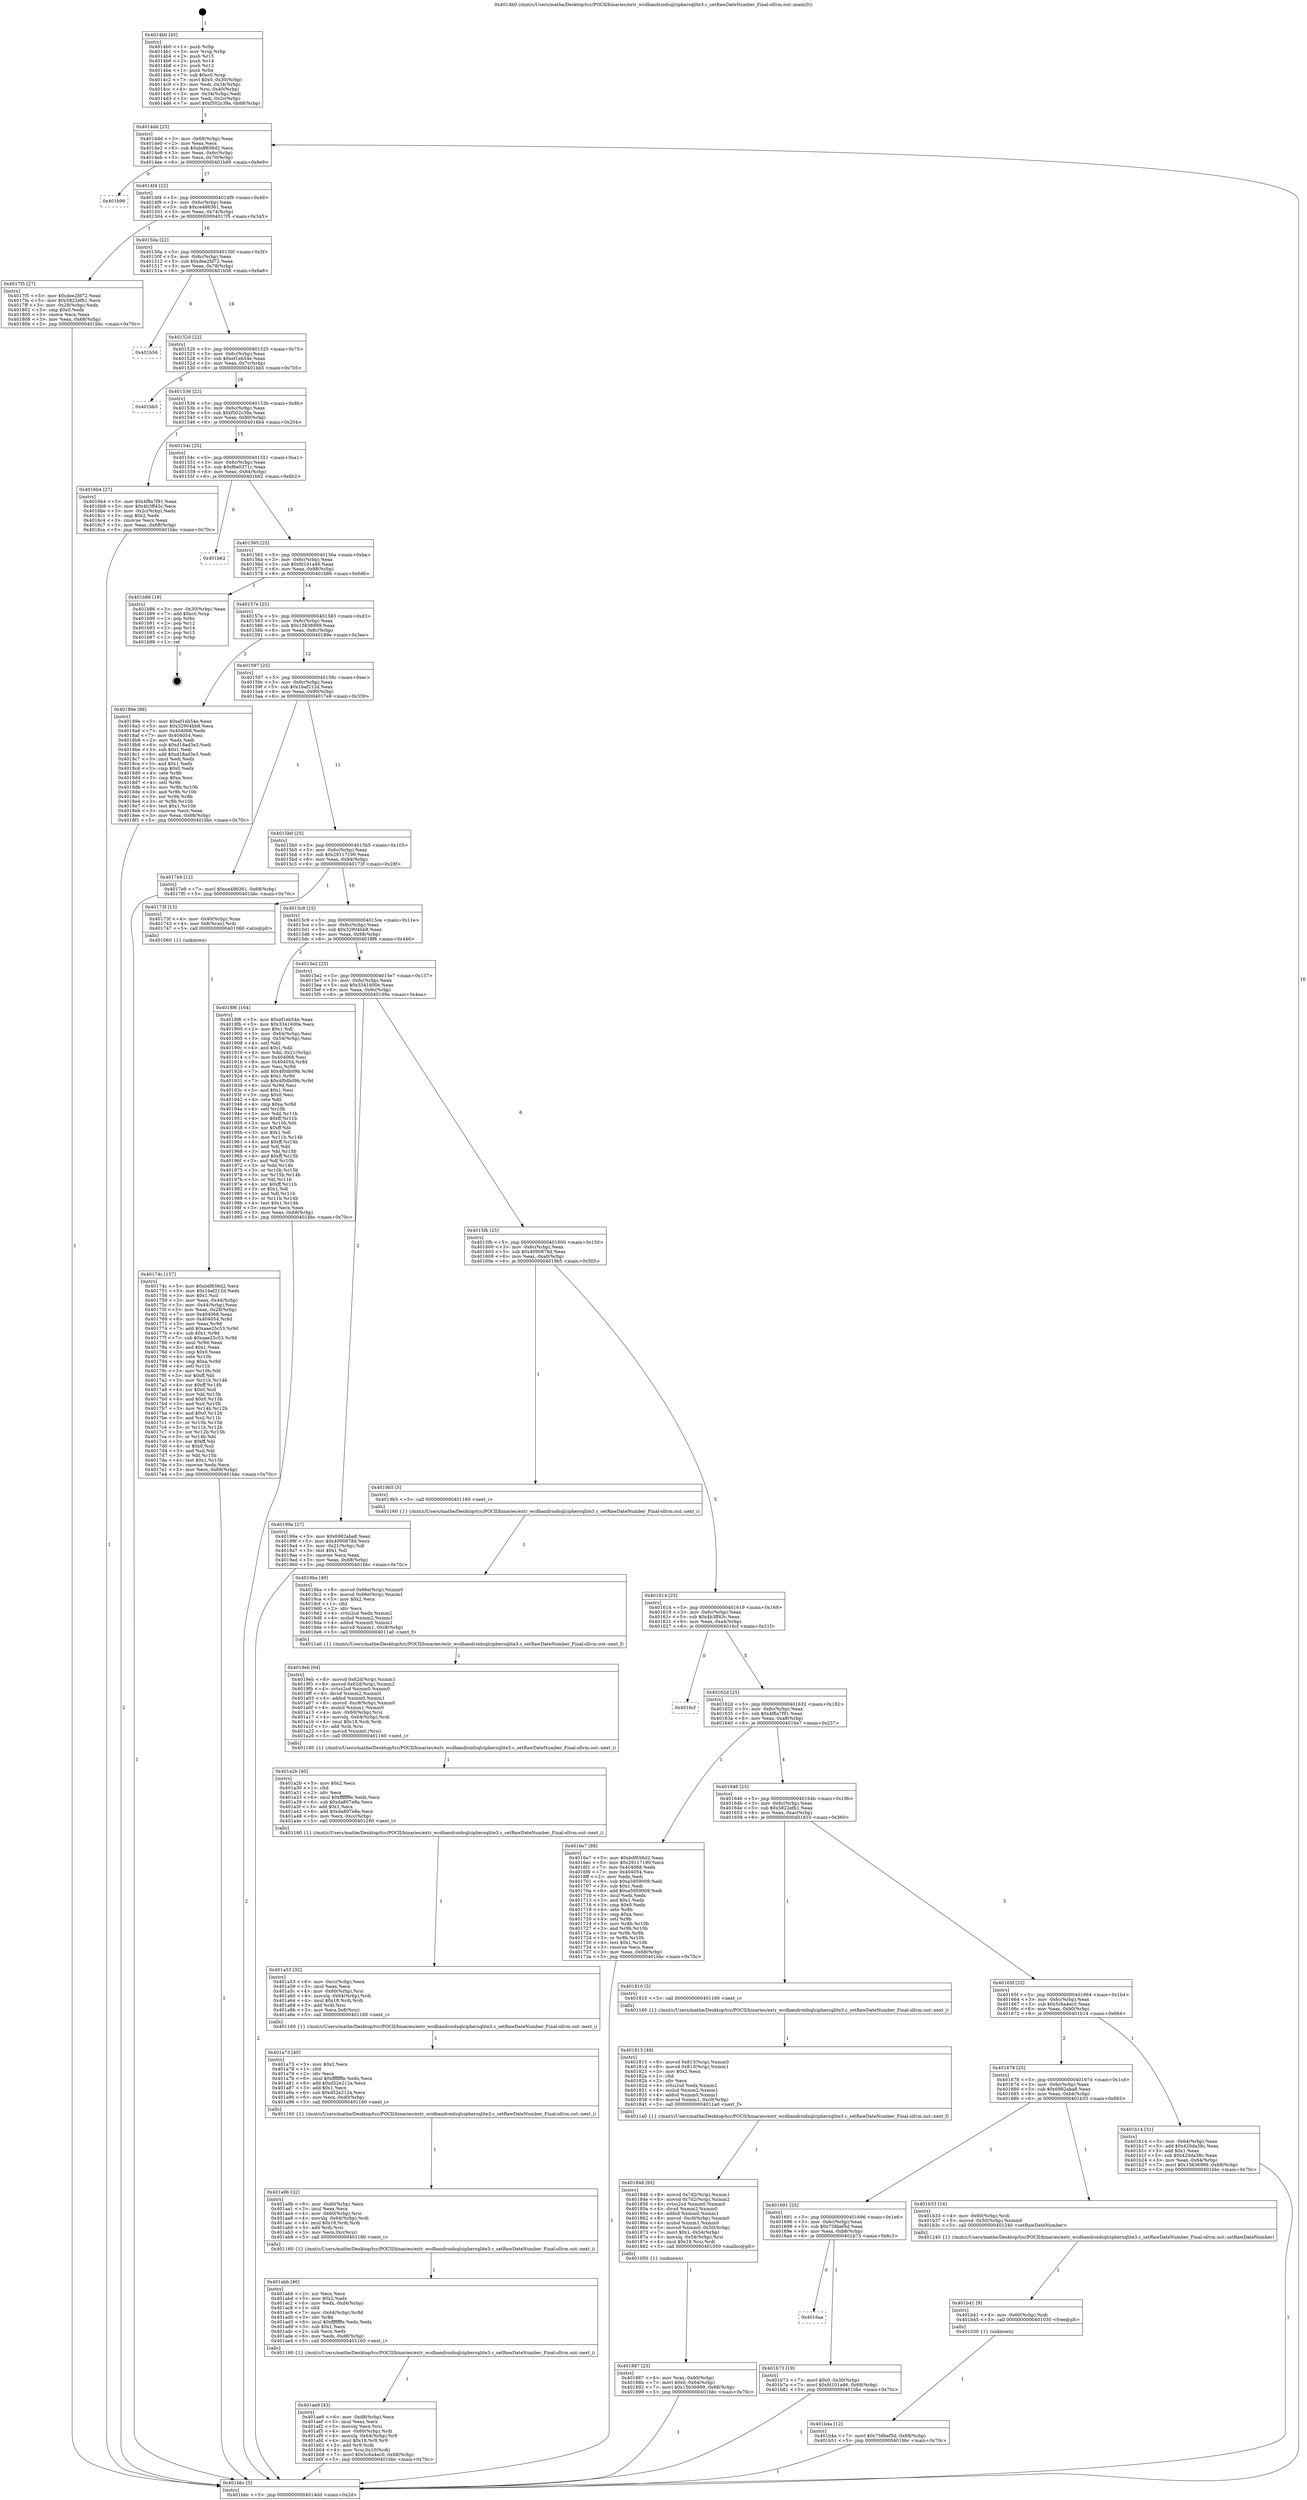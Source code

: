 digraph "0x4014b0" {
  label = "0x4014b0 (/mnt/c/Users/mathe/Desktop/tcc/POCII/binaries/extr_wcdbandroidsqlciphersqlite3.c_setRawDateNumber_Final-ollvm.out::main(0))"
  labelloc = "t"
  node[shape=record]

  Entry [label="",width=0.3,height=0.3,shape=circle,fillcolor=black,style=filled]
  "0x4014dd" [label="{
     0x4014dd [23]\l
     | [instrs]\l
     &nbsp;&nbsp;0x4014dd \<+3\>: mov -0x68(%rbp),%eax\l
     &nbsp;&nbsp;0x4014e0 \<+2\>: mov %eax,%ecx\l
     &nbsp;&nbsp;0x4014e2 \<+6\>: sub $0xbdf656d2,%ecx\l
     &nbsp;&nbsp;0x4014e8 \<+3\>: mov %eax,-0x6c(%rbp)\l
     &nbsp;&nbsp;0x4014eb \<+3\>: mov %ecx,-0x70(%rbp)\l
     &nbsp;&nbsp;0x4014ee \<+6\>: je 0000000000401b99 \<main+0x6e9\>\l
  }"]
  "0x401b99" [label="{
     0x401b99\l
  }", style=dashed]
  "0x4014f4" [label="{
     0x4014f4 [22]\l
     | [instrs]\l
     &nbsp;&nbsp;0x4014f4 \<+5\>: jmp 00000000004014f9 \<main+0x49\>\l
     &nbsp;&nbsp;0x4014f9 \<+3\>: mov -0x6c(%rbp),%eax\l
     &nbsp;&nbsp;0x4014fc \<+5\>: sub $0xce486361,%eax\l
     &nbsp;&nbsp;0x401501 \<+3\>: mov %eax,-0x74(%rbp)\l
     &nbsp;&nbsp;0x401504 \<+6\>: je 00000000004017f5 \<main+0x345\>\l
  }"]
  Exit [label="",width=0.3,height=0.3,shape=circle,fillcolor=black,style=filled,peripheries=2]
  "0x4017f5" [label="{
     0x4017f5 [27]\l
     | [instrs]\l
     &nbsp;&nbsp;0x4017f5 \<+5\>: mov $0xdee2fd72,%eax\l
     &nbsp;&nbsp;0x4017fa \<+5\>: mov $0x5822efb1,%ecx\l
     &nbsp;&nbsp;0x4017ff \<+3\>: mov -0x28(%rbp),%edx\l
     &nbsp;&nbsp;0x401802 \<+3\>: cmp $0x0,%edx\l
     &nbsp;&nbsp;0x401805 \<+3\>: cmove %ecx,%eax\l
     &nbsp;&nbsp;0x401808 \<+3\>: mov %eax,-0x68(%rbp)\l
     &nbsp;&nbsp;0x40180b \<+5\>: jmp 0000000000401bbc \<main+0x70c\>\l
  }"]
  "0x40150a" [label="{
     0x40150a [22]\l
     | [instrs]\l
     &nbsp;&nbsp;0x40150a \<+5\>: jmp 000000000040150f \<main+0x5f\>\l
     &nbsp;&nbsp;0x40150f \<+3\>: mov -0x6c(%rbp),%eax\l
     &nbsp;&nbsp;0x401512 \<+5\>: sub $0xdee2fd72,%eax\l
     &nbsp;&nbsp;0x401517 \<+3\>: mov %eax,-0x78(%rbp)\l
     &nbsp;&nbsp;0x40151a \<+6\>: je 0000000000401b56 \<main+0x6a6\>\l
  }"]
  "0x4016aa" [label="{
     0x4016aa\l
  }", style=dashed]
  "0x401b56" [label="{
     0x401b56\l
  }", style=dashed]
  "0x401520" [label="{
     0x401520 [22]\l
     | [instrs]\l
     &nbsp;&nbsp;0x401520 \<+5\>: jmp 0000000000401525 \<main+0x75\>\l
     &nbsp;&nbsp;0x401525 \<+3\>: mov -0x6c(%rbp),%eax\l
     &nbsp;&nbsp;0x401528 \<+5\>: sub $0xef1eb54e,%eax\l
     &nbsp;&nbsp;0x40152d \<+3\>: mov %eax,-0x7c(%rbp)\l
     &nbsp;&nbsp;0x401530 \<+6\>: je 0000000000401bb5 \<main+0x705\>\l
  }"]
  "0x401b73" [label="{
     0x401b73 [19]\l
     | [instrs]\l
     &nbsp;&nbsp;0x401b73 \<+7\>: movl $0x0,-0x30(%rbp)\l
     &nbsp;&nbsp;0x401b7a \<+7\>: movl $0xfd101a46,-0x68(%rbp)\l
     &nbsp;&nbsp;0x401b81 \<+5\>: jmp 0000000000401bbc \<main+0x70c\>\l
  }"]
  "0x401bb5" [label="{
     0x401bb5\l
  }", style=dashed]
  "0x401536" [label="{
     0x401536 [22]\l
     | [instrs]\l
     &nbsp;&nbsp;0x401536 \<+5\>: jmp 000000000040153b \<main+0x8b\>\l
     &nbsp;&nbsp;0x40153b \<+3\>: mov -0x6c(%rbp),%eax\l
     &nbsp;&nbsp;0x40153e \<+5\>: sub $0xf502c39a,%eax\l
     &nbsp;&nbsp;0x401543 \<+3\>: mov %eax,-0x80(%rbp)\l
     &nbsp;&nbsp;0x401546 \<+6\>: je 00000000004016b4 \<main+0x204\>\l
  }"]
  "0x401b4a" [label="{
     0x401b4a [12]\l
     | [instrs]\l
     &nbsp;&nbsp;0x401b4a \<+7\>: movl $0x758bef5d,-0x68(%rbp)\l
     &nbsp;&nbsp;0x401b51 \<+5\>: jmp 0000000000401bbc \<main+0x70c\>\l
  }"]
  "0x4016b4" [label="{
     0x4016b4 [27]\l
     | [instrs]\l
     &nbsp;&nbsp;0x4016b4 \<+5\>: mov $0x4f8a7f91,%eax\l
     &nbsp;&nbsp;0x4016b9 \<+5\>: mov $0x4b3ff43c,%ecx\l
     &nbsp;&nbsp;0x4016be \<+3\>: mov -0x2c(%rbp),%edx\l
     &nbsp;&nbsp;0x4016c1 \<+3\>: cmp $0x2,%edx\l
     &nbsp;&nbsp;0x4016c4 \<+3\>: cmovne %ecx,%eax\l
     &nbsp;&nbsp;0x4016c7 \<+3\>: mov %eax,-0x68(%rbp)\l
     &nbsp;&nbsp;0x4016ca \<+5\>: jmp 0000000000401bbc \<main+0x70c\>\l
  }"]
  "0x40154c" [label="{
     0x40154c [25]\l
     | [instrs]\l
     &nbsp;&nbsp;0x40154c \<+5\>: jmp 0000000000401551 \<main+0xa1\>\l
     &nbsp;&nbsp;0x401551 \<+3\>: mov -0x6c(%rbp),%eax\l
     &nbsp;&nbsp;0x401554 \<+5\>: sub $0xf6e0371c,%eax\l
     &nbsp;&nbsp;0x401559 \<+6\>: mov %eax,-0x84(%rbp)\l
     &nbsp;&nbsp;0x40155f \<+6\>: je 0000000000401b62 \<main+0x6b2\>\l
  }"]
  "0x401bbc" [label="{
     0x401bbc [5]\l
     | [instrs]\l
     &nbsp;&nbsp;0x401bbc \<+5\>: jmp 00000000004014dd \<main+0x2d\>\l
  }"]
  "0x4014b0" [label="{
     0x4014b0 [45]\l
     | [instrs]\l
     &nbsp;&nbsp;0x4014b0 \<+1\>: push %rbp\l
     &nbsp;&nbsp;0x4014b1 \<+3\>: mov %rsp,%rbp\l
     &nbsp;&nbsp;0x4014b4 \<+2\>: push %r15\l
     &nbsp;&nbsp;0x4014b6 \<+2\>: push %r14\l
     &nbsp;&nbsp;0x4014b8 \<+2\>: push %r12\l
     &nbsp;&nbsp;0x4014ba \<+1\>: push %rbx\l
     &nbsp;&nbsp;0x4014bb \<+7\>: sub $0xc0,%rsp\l
     &nbsp;&nbsp;0x4014c2 \<+7\>: movl $0x0,-0x30(%rbp)\l
     &nbsp;&nbsp;0x4014c9 \<+3\>: mov %edi,-0x34(%rbp)\l
     &nbsp;&nbsp;0x4014cc \<+4\>: mov %rsi,-0x40(%rbp)\l
     &nbsp;&nbsp;0x4014d0 \<+3\>: mov -0x34(%rbp),%edi\l
     &nbsp;&nbsp;0x4014d3 \<+3\>: mov %edi,-0x2c(%rbp)\l
     &nbsp;&nbsp;0x4014d6 \<+7\>: movl $0xf502c39a,-0x68(%rbp)\l
  }"]
  "0x401b41" [label="{
     0x401b41 [9]\l
     | [instrs]\l
     &nbsp;&nbsp;0x401b41 \<+4\>: mov -0x60(%rbp),%rdi\l
     &nbsp;&nbsp;0x401b45 \<+5\>: call 0000000000401030 \<free@plt\>\l
     | [calls]\l
     &nbsp;&nbsp;0x401030 \{1\} (unknown)\l
  }"]
  "0x401b62" [label="{
     0x401b62\l
  }", style=dashed]
  "0x401565" [label="{
     0x401565 [25]\l
     | [instrs]\l
     &nbsp;&nbsp;0x401565 \<+5\>: jmp 000000000040156a \<main+0xba\>\l
     &nbsp;&nbsp;0x40156a \<+3\>: mov -0x6c(%rbp),%eax\l
     &nbsp;&nbsp;0x40156d \<+5\>: sub $0xfd101a46,%eax\l
     &nbsp;&nbsp;0x401572 \<+6\>: mov %eax,-0x88(%rbp)\l
     &nbsp;&nbsp;0x401578 \<+6\>: je 0000000000401b86 \<main+0x6d6\>\l
  }"]
  "0x401691" [label="{
     0x401691 [25]\l
     | [instrs]\l
     &nbsp;&nbsp;0x401691 \<+5\>: jmp 0000000000401696 \<main+0x1e6\>\l
     &nbsp;&nbsp;0x401696 \<+3\>: mov -0x6c(%rbp),%eax\l
     &nbsp;&nbsp;0x401699 \<+5\>: sub $0x758bef5d,%eax\l
     &nbsp;&nbsp;0x40169e \<+6\>: mov %eax,-0xb8(%rbp)\l
     &nbsp;&nbsp;0x4016a4 \<+6\>: je 0000000000401b73 \<main+0x6c3\>\l
  }"]
  "0x401b86" [label="{
     0x401b86 [19]\l
     | [instrs]\l
     &nbsp;&nbsp;0x401b86 \<+3\>: mov -0x30(%rbp),%eax\l
     &nbsp;&nbsp;0x401b89 \<+7\>: add $0xc0,%rsp\l
     &nbsp;&nbsp;0x401b90 \<+1\>: pop %rbx\l
     &nbsp;&nbsp;0x401b91 \<+2\>: pop %r12\l
     &nbsp;&nbsp;0x401b93 \<+2\>: pop %r14\l
     &nbsp;&nbsp;0x401b95 \<+2\>: pop %r15\l
     &nbsp;&nbsp;0x401b97 \<+1\>: pop %rbp\l
     &nbsp;&nbsp;0x401b98 \<+1\>: ret\l
  }"]
  "0x40157e" [label="{
     0x40157e [25]\l
     | [instrs]\l
     &nbsp;&nbsp;0x40157e \<+5\>: jmp 0000000000401583 \<main+0xd3\>\l
     &nbsp;&nbsp;0x401583 \<+3\>: mov -0x6c(%rbp),%eax\l
     &nbsp;&nbsp;0x401586 \<+5\>: sub $0x15636999,%eax\l
     &nbsp;&nbsp;0x40158b \<+6\>: mov %eax,-0x8c(%rbp)\l
     &nbsp;&nbsp;0x401591 \<+6\>: je 000000000040189e \<main+0x3ee\>\l
  }"]
  "0x401b33" [label="{
     0x401b33 [14]\l
     | [instrs]\l
     &nbsp;&nbsp;0x401b33 \<+4\>: mov -0x60(%rbp),%rdi\l
     &nbsp;&nbsp;0x401b37 \<+5\>: movsd -0x50(%rbp),%xmm0\l
     &nbsp;&nbsp;0x401b3c \<+5\>: call 0000000000401240 \<setRawDateNumber\>\l
     | [calls]\l
     &nbsp;&nbsp;0x401240 \{1\} (/mnt/c/Users/mathe/Desktop/tcc/POCII/binaries/extr_wcdbandroidsqlciphersqlite3.c_setRawDateNumber_Final-ollvm.out::setRawDateNumber)\l
  }"]
  "0x40189e" [label="{
     0x40189e [88]\l
     | [instrs]\l
     &nbsp;&nbsp;0x40189e \<+5\>: mov $0xef1eb54e,%eax\l
     &nbsp;&nbsp;0x4018a3 \<+5\>: mov $0x32904bb8,%ecx\l
     &nbsp;&nbsp;0x4018a8 \<+7\>: mov 0x404068,%edx\l
     &nbsp;&nbsp;0x4018af \<+7\>: mov 0x404054,%esi\l
     &nbsp;&nbsp;0x4018b6 \<+2\>: mov %edx,%edi\l
     &nbsp;&nbsp;0x4018b8 \<+6\>: sub $0xd18ad3e3,%edi\l
     &nbsp;&nbsp;0x4018be \<+3\>: sub $0x1,%edi\l
     &nbsp;&nbsp;0x4018c1 \<+6\>: add $0xd18ad3e3,%edi\l
     &nbsp;&nbsp;0x4018c7 \<+3\>: imul %edi,%edx\l
     &nbsp;&nbsp;0x4018ca \<+3\>: and $0x1,%edx\l
     &nbsp;&nbsp;0x4018cd \<+3\>: cmp $0x0,%edx\l
     &nbsp;&nbsp;0x4018d0 \<+4\>: sete %r8b\l
     &nbsp;&nbsp;0x4018d4 \<+3\>: cmp $0xa,%esi\l
     &nbsp;&nbsp;0x4018d7 \<+4\>: setl %r9b\l
     &nbsp;&nbsp;0x4018db \<+3\>: mov %r8b,%r10b\l
     &nbsp;&nbsp;0x4018de \<+3\>: and %r9b,%r10b\l
     &nbsp;&nbsp;0x4018e1 \<+3\>: xor %r9b,%r8b\l
     &nbsp;&nbsp;0x4018e4 \<+3\>: or %r8b,%r10b\l
     &nbsp;&nbsp;0x4018e7 \<+4\>: test $0x1,%r10b\l
     &nbsp;&nbsp;0x4018eb \<+3\>: cmovne %ecx,%eax\l
     &nbsp;&nbsp;0x4018ee \<+3\>: mov %eax,-0x68(%rbp)\l
     &nbsp;&nbsp;0x4018f1 \<+5\>: jmp 0000000000401bbc \<main+0x70c\>\l
  }"]
  "0x401597" [label="{
     0x401597 [25]\l
     | [instrs]\l
     &nbsp;&nbsp;0x401597 \<+5\>: jmp 000000000040159c \<main+0xec\>\l
     &nbsp;&nbsp;0x40159c \<+3\>: mov -0x6c(%rbp),%eax\l
     &nbsp;&nbsp;0x40159f \<+5\>: sub $0x1baf212d,%eax\l
     &nbsp;&nbsp;0x4015a4 \<+6\>: mov %eax,-0x90(%rbp)\l
     &nbsp;&nbsp;0x4015aa \<+6\>: je 00000000004017e9 \<main+0x339\>\l
  }"]
  "0x401678" [label="{
     0x401678 [25]\l
     | [instrs]\l
     &nbsp;&nbsp;0x401678 \<+5\>: jmp 000000000040167d \<main+0x1cd\>\l
     &nbsp;&nbsp;0x40167d \<+3\>: mov -0x6c(%rbp),%eax\l
     &nbsp;&nbsp;0x401680 \<+5\>: sub $0x6982aba8,%eax\l
     &nbsp;&nbsp;0x401685 \<+6\>: mov %eax,-0xb4(%rbp)\l
     &nbsp;&nbsp;0x40168b \<+6\>: je 0000000000401b33 \<main+0x683\>\l
  }"]
  "0x4017e9" [label="{
     0x4017e9 [12]\l
     | [instrs]\l
     &nbsp;&nbsp;0x4017e9 \<+7\>: movl $0xce486361,-0x68(%rbp)\l
     &nbsp;&nbsp;0x4017f0 \<+5\>: jmp 0000000000401bbc \<main+0x70c\>\l
  }"]
  "0x4015b0" [label="{
     0x4015b0 [25]\l
     | [instrs]\l
     &nbsp;&nbsp;0x4015b0 \<+5\>: jmp 00000000004015b5 \<main+0x105\>\l
     &nbsp;&nbsp;0x4015b5 \<+3\>: mov -0x6c(%rbp),%eax\l
     &nbsp;&nbsp;0x4015b8 \<+5\>: sub $0x29117190,%eax\l
     &nbsp;&nbsp;0x4015bd \<+6\>: mov %eax,-0x94(%rbp)\l
     &nbsp;&nbsp;0x4015c3 \<+6\>: je 000000000040173f \<main+0x28f\>\l
  }"]
  "0x401b14" [label="{
     0x401b14 [31]\l
     | [instrs]\l
     &nbsp;&nbsp;0x401b14 \<+3\>: mov -0x64(%rbp),%eax\l
     &nbsp;&nbsp;0x401b17 \<+5\>: add $0x420da38c,%eax\l
     &nbsp;&nbsp;0x401b1c \<+3\>: add $0x1,%eax\l
     &nbsp;&nbsp;0x401b1f \<+5\>: sub $0x420da38c,%eax\l
     &nbsp;&nbsp;0x401b24 \<+3\>: mov %eax,-0x64(%rbp)\l
     &nbsp;&nbsp;0x401b27 \<+7\>: movl $0x15636999,-0x68(%rbp)\l
     &nbsp;&nbsp;0x401b2e \<+5\>: jmp 0000000000401bbc \<main+0x70c\>\l
  }"]
  "0x40173f" [label="{
     0x40173f [13]\l
     | [instrs]\l
     &nbsp;&nbsp;0x40173f \<+4\>: mov -0x40(%rbp),%rax\l
     &nbsp;&nbsp;0x401743 \<+4\>: mov 0x8(%rax),%rdi\l
     &nbsp;&nbsp;0x401747 \<+5\>: call 0000000000401060 \<atoi@plt\>\l
     | [calls]\l
     &nbsp;&nbsp;0x401060 \{1\} (unknown)\l
  }"]
  "0x4015c9" [label="{
     0x4015c9 [25]\l
     | [instrs]\l
     &nbsp;&nbsp;0x4015c9 \<+5\>: jmp 00000000004015ce \<main+0x11e\>\l
     &nbsp;&nbsp;0x4015ce \<+3\>: mov -0x6c(%rbp),%eax\l
     &nbsp;&nbsp;0x4015d1 \<+5\>: sub $0x32904bb8,%eax\l
     &nbsp;&nbsp;0x4015d6 \<+6\>: mov %eax,-0x98(%rbp)\l
     &nbsp;&nbsp;0x4015dc \<+6\>: je 00000000004018f6 \<main+0x446\>\l
  }"]
  "0x401ae9" [label="{
     0x401ae9 [43]\l
     | [instrs]\l
     &nbsp;&nbsp;0x401ae9 \<+6\>: mov -0xd8(%rbp),%ecx\l
     &nbsp;&nbsp;0x401aef \<+3\>: imul %eax,%ecx\l
     &nbsp;&nbsp;0x401af2 \<+3\>: movslq %ecx,%rsi\l
     &nbsp;&nbsp;0x401af5 \<+4\>: mov -0x60(%rbp),%rdi\l
     &nbsp;&nbsp;0x401af9 \<+4\>: movslq -0x64(%rbp),%r9\l
     &nbsp;&nbsp;0x401afd \<+4\>: imul $0x18,%r9,%r9\l
     &nbsp;&nbsp;0x401b01 \<+3\>: add %r9,%rdi\l
     &nbsp;&nbsp;0x401b04 \<+4\>: mov %rsi,0x10(%rdi)\l
     &nbsp;&nbsp;0x401b08 \<+7\>: movl $0x5c6a4ec0,-0x68(%rbp)\l
     &nbsp;&nbsp;0x401b0f \<+5\>: jmp 0000000000401bbc \<main+0x70c\>\l
  }"]
  "0x4018f6" [label="{
     0x4018f6 [164]\l
     | [instrs]\l
     &nbsp;&nbsp;0x4018f6 \<+5\>: mov $0xef1eb54e,%eax\l
     &nbsp;&nbsp;0x4018fb \<+5\>: mov $0x3341600e,%ecx\l
     &nbsp;&nbsp;0x401900 \<+2\>: mov $0x1,%dl\l
     &nbsp;&nbsp;0x401902 \<+3\>: mov -0x64(%rbp),%esi\l
     &nbsp;&nbsp;0x401905 \<+3\>: cmp -0x54(%rbp),%esi\l
     &nbsp;&nbsp;0x401908 \<+4\>: setl %dil\l
     &nbsp;&nbsp;0x40190c \<+4\>: and $0x1,%dil\l
     &nbsp;&nbsp;0x401910 \<+4\>: mov %dil,-0x21(%rbp)\l
     &nbsp;&nbsp;0x401914 \<+7\>: mov 0x404068,%esi\l
     &nbsp;&nbsp;0x40191b \<+8\>: mov 0x404054,%r8d\l
     &nbsp;&nbsp;0x401923 \<+3\>: mov %esi,%r9d\l
     &nbsp;&nbsp;0x401926 \<+7\>: add $0x4f0db09b,%r9d\l
     &nbsp;&nbsp;0x40192d \<+4\>: sub $0x1,%r9d\l
     &nbsp;&nbsp;0x401931 \<+7\>: sub $0x4f0db09b,%r9d\l
     &nbsp;&nbsp;0x401938 \<+4\>: imul %r9d,%esi\l
     &nbsp;&nbsp;0x40193c \<+3\>: and $0x1,%esi\l
     &nbsp;&nbsp;0x40193f \<+3\>: cmp $0x0,%esi\l
     &nbsp;&nbsp;0x401942 \<+4\>: sete %dil\l
     &nbsp;&nbsp;0x401946 \<+4\>: cmp $0xa,%r8d\l
     &nbsp;&nbsp;0x40194a \<+4\>: setl %r10b\l
     &nbsp;&nbsp;0x40194e \<+3\>: mov %dil,%r11b\l
     &nbsp;&nbsp;0x401951 \<+4\>: xor $0xff,%r11b\l
     &nbsp;&nbsp;0x401955 \<+3\>: mov %r10b,%bl\l
     &nbsp;&nbsp;0x401958 \<+3\>: xor $0xff,%bl\l
     &nbsp;&nbsp;0x40195b \<+3\>: xor $0x1,%dl\l
     &nbsp;&nbsp;0x40195e \<+3\>: mov %r11b,%r14b\l
     &nbsp;&nbsp;0x401961 \<+4\>: and $0xff,%r14b\l
     &nbsp;&nbsp;0x401965 \<+3\>: and %dl,%dil\l
     &nbsp;&nbsp;0x401968 \<+3\>: mov %bl,%r15b\l
     &nbsp;&nbsp;0x40196b \<+4\>: and $0xff,%r15b\l
     &nbsp;&nbsp;0x40196f \<+3\>: and %dl,%r10b\l
     &nbsp;&nbsp;0x401972 \<+3\>: or %dil,%r14b\l
     &nbsp;&nbsp;0x401975 \<+3\>: or %r10b,%r15b\l
     &nbsp;&nbsp;0x401978 \<+3\>: xor %r15b,%r14b\l
     &nbsp;&nbsp;0x40197b \<+3\>: or %bl,%r11b\l
     &nbsp;&nbsp;0x40197e \<+4\>: xor $0xff,%r11b\l
     &nbsp;&nbsp;0x401982 \<+3\>: or $0x1,%dl\l
     &nbsp;&nbsp;0x401985 \<+3\>: and %dl,%r11b\l
     &nbsp;&nbsp;0x401988 \<+3\>: or %r11b,%r14b\l
     &nbsp;&nbsp;0x40198b \<+4\>: test $0x1,%r14b\l
     &nbsp;&nbsp;0x40198f \<+3\>: cmovne %ecx,%eax\l
     &nbsp;&nbsp;0x401992 \<+3\>: mov %eax,-0x68(%rbp)\l
     &nbsp;&nbsp;0x401995 \<+5\>: jmp 0000000000401bbc \<main+0x70c\>\l
  }"]
  "0x4015e2" [label="{
     0x4015e2 [25]\l
     | [instrs]\l
     &nbsp;&nbsp;0x4015e2 \<+5\>: jmp 00000000004015e7 \<main+0x137\>\l
     &nbsp;&nbsp;0x4015e7 \<+3\>: mov -0x6c(%rbp),%eax\l
     &nbsp;&nbsp;0x4015ea \<+5\>: sub $0x3341600e,%eax\l
     &nbsp;&nbsp;0x4015ef \<+6\>: mov %eax,-0x9c(%rbp)\l
     &nbsp;&nbsp;0x4015f5 \<+6\>: je 000000000040199a \<main+0x4ea\>\l
  }"]
  "0x401abb" [label="{
     0x401abb [46]\l
     | [instrs]\l
     &nbsp;&nbsp;0x401abb \<+2\>: xor %ecx,%ecx\l
     &nbsp;&nbsp;0x401abd \<+5\>: mov $0x2,%edx\l
     &nbsp;&nbsp;0x401ac2 \<+6\>: mov %edx,-0xd4(%rbp)\l
     &nbsp;&nbsp;0x401ac8 \<+1\>: cltd\l
     &nbsp;&nbsp;0x401ac9 \<+7\>: mov -0xd4(%rbp),%r8d\l
     &nbsp;&nbsp;0x401ad0 \<+3\>: idiv %r8d\l
     &nbsp;&nbsp;0x401ad3 \<+6\>: imul $0xfffffffe,%edx,%edx\l
     &nbsp;&nbsp;0x401ad9 \<+3\>: sub $0x1,%ecx\l
     &nbsp;&nbsp;0x401adc \<+2\>: sub %ecx,%edx\l
     &nbsp;&nbsp;0x401ade \<+6\>: mov %edx,-0xd8(%rbp)\l
     &nbsp;&nbsp;0x401ae4 \<+5\>: call 0000000000401160 \<next_i\>\l
     | [calls]\l
     &nbsp;&nbsp;0x401160 \{1\} (/mnt/c/Users/mathe/Desktop/tcc/POCII/binaries/extr_wcdbandroidsqlciphersqlite3.c_setRawDateNumber_Final-ollvm.out::next_i)\l
  }"]
  "0x40199a" [label="{
     0x40199a [27]\l
     | [instrs]\l
     &nbsp;&nbsp;0x40199a \<+5\>: mov $0x6982aba8,%eax\l
     &nbsp;&nbsp;0x40199f \<+5\>: mov $0x4090878d,%ecx\l
     &nbsp;&nbsp;0x4019a4 \<+3\>: mov -0x21(%rbp),%dl\l
     &nbsp;&nbsp;0x4019a7 \<+3\>: test $0x1,%dl\l
     &nbsp;&nbsp;0x4019aa \<+3\>: cmovne %ecx,%eax\l
     &nbsp;&nbsp;0x4019ad \<+3\>: mov %eax,-0x68(%rbp)\l
     &nbsp;&nbsp;0x4019b0 \<+5\>: jmp 0000000000401bbc \<main+0x70c\>\l
  }"]
  "0x4015fb" [label="{
     0x4015fb [25]\l
     | [instrs]\l
     &nbsp;&nbsp;0x4015fb \<+5\>: jmp 0000000000401600 \<main+0x150\>\l
     &nbsp;&nbsp;0x401600 \<+3\>: mov -0x6c(%rbp),%eax\l
     &nbsp;&nbsp;0x401603 \<+5\>: sub $0x4090878d,%eax\l
     &nbsp;&nbsp;0x401608 \<+6\>: mov %eax,-0xa0(%rbp)\l
     &nbsp;&nbsp;0x40160e \<+6\>: je 00000000004019b5 \<main+0x505\>\l
  }"]
  "0x401a9b" [label="{
     0x401a9b [32]\l
     | [instrs]\l
     &nbsp;&nbsp;0x401a9b \<+6\>: mov -0xd0(%rbp),%ecx\l
     &nbsp;&nbsp;0x401aa1 \<+3\>: imul %eax,%ecx\l
     &nbsp;&nbsp;0x401aa4 \<+4\>: mov -0x60(%rbp),%rsi\l
     &nbsp;&nbsp;0x401aa8 \<+4\>: movslq -0x64(%rbp),%rdi\l
     &nbsp;&nbsp;0x401aac \<+4\>: imul $0x18,%rdi,%rdi\l
     &nbsp;&nbsp;0x401ab0 \<+3\>: add %rdi,%rsi\l
     &nbsp;&nbsp;0x401ab3 \<+3\>: mov %ecx,0xc(%rsi)\l
     &nbsp;&nbsp;0x401ab6 \<+5\>: call 0000000000401160 \<next_i\>\l
     | [calls]\l
     &nbsp;&nbsp;0x401160 \{1\} (/mnt/c/Users/mathe/Desktop/tcc/POCII/binaries/extr_wcdbandroidsqlciphersqlite3.c_setRawDateNumber_Final-ollvm.out::next_i)\l
  }"]
  "0x4019b5" [label="{
     0x4019b5 [5]\l
     | [instrs]\l
     &nbsp;&nbsp;0x4019b5 \<+5\>: call 0000000000401160 \<next_i\>\l
     | [calls]\l
     &nbsp;&nbsp;0x401160 \{1\} (/mnt/c/Users/mathe/Desktop/tcc/POCII/binaries/extr_wcdbandroidsqlciphersqlite3.c_setRawDateNumber_Final-ollvm.out::next_i)\l
  }"]
  "0x401614" [label="{
     0x401614 [25]\l
     | [instrs]\l
     &nbsp;&nbsp;0x401614 \<+5\>: jmp 0000000000401619 \<main+0x169\>\l
     &nbsp;&nbsp;0x401619 \<+3\>: mov -0x6c(%rbp),%eax\l
     &nbsp;&nbsp;0x40161c \<+5\>: sub $0x4b3ff43c,%eax\l
     &nbsp;&nbsp;0x401621 \<+6\>: mov %eax,-0xa4(%rbp)\l
     &nbsp;&nbsp;0x401627 \<+6\>: je 00000000004016cf \<main+0x21f\>\l
  }"]
  "0x401a73" [label="{
     0x401a73 [40]\l
     | [instrs]\l
     &nbsp;&nbsp;0x401a73 \<+5\>: mov $0x2,%ecx\l
     &nbsp;&nbsp;0x401a78 \<+1\>: cltd\l
     &nbsp;&nbsp;0x401a79 \<+2\>: idiv %ecx\l
     &nbsp;&nbsp;0x401a7b \<+6\>: imul $0xfffffffe,%edx,%ecx\l
     &nbsp;&nbsp;0x401a81 \<+6\>: add $0xd52e212a,%ecx\l
     &nbsp;&nbsp;0x401a87 \<+3\>: add $0x1,%ecx\l
     &nbsp;&nbsp;0x401a8a \<+6\>: sub $0xd52e212a,%ecx\l
     &nbsp;&nbsp;0x401a90 \<+6\>: mov %ecx,-0xd0(%rbp)\l
     &nbsp;&nbsp;0x401a96 \<+5\>: call 0000000000401160 \<next_i\>\l
     | [calls]\l
     &nbsp;&nbsp;0x401160 \{1\} (/mnt/c/Users/mathe/Desktop/tcc/POCII/binaries/extr_wcdbandroidsqlciphersqlite3.c_setRawDateNumber_Final-ollvm.out::next_i)\l
  }"]
  "0x4016cf" [label="{
     0x4016cf\l
  }", style=dashed]
  "0x40162d" [label="{
     0x40162d [25]\l
     | [instrs]\l
     &nbsp;&nbsp;0x40162d \<+5\>: jmp 0000000000401632 \<main+0x182\>\l
     &nbsp;&nbsp;0x401632 \<+3\>: mov -0x6c(%rbp),%eax\l
     &nbsp;&nbsp;0x401635 \<+5\>: sub $0x4f8a7f91,%eax\l
     &nbsp;&nbsp;0x40163a \<+6\>: mov %eax,-0xa8(%rbp)\l
     &nbsp;&nbsp;0x401640 \<+6\>: je 00000000004016e7 \<main+0x237\>\l
  }"]
  "0x401a53" [label="{
     0x401a53 [32]\l
     | [instrs]\l
     &nbsp;&nbsp;0x401a53 \<+6\>: mov -0xcc(%rbp),%ecx\l
     &nbsp;&nbsp;0x401a59 \<+3\>: imul %eax,%ecx\l
     &nbsp;&nbsp;0x401a5c \<+4\>: mov -0x60(%rbp),%rsi\l
     &nbsp;&nbsp;0x401a60 \<+4\>: movslq -0x64(%rbp),%rdi\l
     &nbsp;&nbsp;0x401a64 \<+4\>: imul $0x18,%rdi,%rdi\l
     &nbsp;&nbsp;0x401a68 \<+3\>: add %rdi,%rsi\l
     &nbsp;&nbsp;0x401a6b \<+3\>: mov %ecx,0x8(%rsi)\l
     &nbsp;&nbsp;0x401a6e \<+5\>: call 0000000000401160 \<next_i\>\l
     | [calls]\l
     &nbsp;&nbsp;0x401160 \{1\} (/mnt/c/Users/mathe/Desktop/tcc/POCII/binaries/extr_wcdbandroidsqlciphersqlite3.c_setRawDateNumber_Final-ollvm.out::next_i)\l
  }"]
  "0x4016e7" [label="{
     0x4016e7 [88]\l
     | [instrs]\l
     &nbsp;&nbsp;0x4016e7 \<+5\>: mov $0xbdf656d2,%eax\l
     &nbsp;&nbsp;0x4016ec \<+5\>: mov $0x29117190,%ecx\l
     &nbsp;&nbsp;0x4016f1 \<+7\>: mov 0x404068,%edx\l
     &nbsp;&nbsp;0x4016f8 \<+7\>: mov 0x404054,%esi\l
     &nbsp;&nbsp;0x4016ff \<+2\>: mov %edx,%edi\l
     &nbsp;&nbsp;0x401701 \<+6\>: sub $0xa5959009,%edi\l
     &nbsp;&nbsp;0x401707 \<+3\>: sub $0x1,%edi\l
     &nbsp;&nbsp;0x40170a \<+6\>: add $0xa5959009,%edi\l
     &nbsp;&nbsp;0x401710 \<+3\>: imul %edi,%edx\l
     &nbsp;&nbsp;0x401713 \<+3\>: and $0x1,%edx\l
     &nbsp;&nbsp;0x401716 \<+3\>: cmp $0x0,%edx\l
     &nbsp;&nbsp;0x401719 \<+4\>: sete %r8b\l
     &nbsp;&nbsp;0x40171d \<+3\>: cmp $0xa,%esi\l
     &nbsp;&nbsp;0x401720 \<+4\>: setl %r9b\l
     &nbsp;&nbsp;0x401724 \<+3\>: mov %r8b,%r10b\l
     &nbsp;&nbsp;0x401727 \<+3\>: and %r9b,%r10b\l
     &nbsp;&nbsp;0x40172a \<+3\>: xor %r9b,%r8b\l
     &nbsp;&nbsp;0x40172d \<+3\>: or %r8b,%r10b\l
     &nbsp;&nbsp;0x401730 \<+4\>: test $0x1,%r10b\l
     &nbsp;&nbsp;0x401734 \<+3\>: cmovne %ecx,%eax\l
     &nbsp;&nbsp;0x401737 \<+3\>: mov %eax,-0x68(%rbp)\l
     &nbsp;&nbsp;0x40173a \<+5\>: jmp 0000000000401bbc \<main+0x70c\>\l
  }"]
  "0x401646" [label="{
     0x401646 [25]\l
     | [instrs]\l
     &nbsp;&nbsp;0x401646 \<+5\>: jmp 000000000040164b \<main+0x19b\>\l
     &nbsp;&nbsp;0x40164b \<+3\>: mov -0x6c(%rbp),%eax\l
     &nbsp;&nbsp;0x40164e \<+5\>: sub $0x5822efb1,%eax\l
     &nbsp;&nbsp;0x401653 \<+6\>: mov %eax,-0xac(%rbp)\l
     &nbsp;&nbsp;0x401659 \<+6\>: je 0000000000401810 \<main+0x360\>\l
  }"]
  "0x40174c" [label="{
     0x40174c [157]\l
     | [instrs]\l
     &nbsp;&nbsp;0x40174c \<+5\>: mov $0xbdf656d2,%ecx\l
     &nbsp;&nbsp;0x401751 \<+5\>: mov $0x1baf212d,%edx\l
     &nbsp;&nbsp;0x401756 \<+3\>: mov $0x1,%sil\l
     &nbsp;&nbsp;0x401759 \<+3\>: mov %eax,-0x44(%rbp)\l
     &nbsp;&nbsp;0x40175c \<+3\>: mov -0x44(%rbp),%eax\l
     &nbsp;&nbsp;0x40175f \<+3\>: mov %eax,-0x28(%rbp)\l
     &nbsp;&nbsp;0x401762 \<+7\>: mov 0x404068,%eax\l
     &nbsp;&nbsp;0x401769 \<+8\>: mov 0x404054,%r8d\l
     &nbsp;&nbsp;0x401771 \<+3\>: mov %eax,%r9d\l
     &nbsp;&nbsp;0x401774 \<+7\>: add $0xaae25c53,%r9d\l
     &nbsp;&nbsp;0x40177b \<+4\>: sub $0x1,%r9d\l
     &nbsp;&nbsp;0x40177f \<+7\>: sub $0xaae25c53,%r9d\l
     &nbsp;&nbsp;0x401786 \<+4\>: imul %r9d,%eax\l
     &nbsp;&nbsp;0x40178a \<+3\>: and $0x1,%eax\l
     &nbsp;&nbsp;0x40178d \<+3\>: cmp $0x0,%eax\l
     &nbsp;&nbsp;0x401790 \<+4\>: sete %r10b\l
     &nbsp;&nbsp;0x401794 \<+4\>: cmp $0xa,%r8d\l
     &nbsp;&nbsp;0x401798 \<+4\>: setl %r11b\l
     &nbsp;&nbsp;0x40179c \<+3\>: mov %r10b,%bl\l
     &nbsp;&nbsp;0x40179f \<+3\>: xor $0xff,%bl\l
     &nbsp;&nbsp;0x4017a2 \<+3\>: mov %r11b,%r14b\l
     &nbsp;&nbsp;0x4017a5 \<+4\>: xor $0xff,%r14b\l
     &nbsp;&nbsp;0x4017a9 \<+4\>: xor $0x0,%sil\l
     &nbsp;&nbsp;0x4017ad \<+3\>: mov %bl,%r15b\l
     &nbsp;&nbsp;0x4017b0 \<+4\>: and $0x0,%r15b\l
     &nbsp;&nbsp;0x4017b4 \<+3\>: and %sil,%r10b\l
     &nbsp;&nbsp;0x4017b7 \<+3\>: mov %r14b,%r12b\l
     &nbsp;&nbsp;0x4017ba \<+4\>: and $0x0,%r12b\l
     &nbsp;&nbsp;0x4017be \<+3\>: and %sil,%r11b\l
     &nbsp;&nbsp;0x4017c1 \<+3\>: or %r10b,%r15b\l
     &nbsp;&nbsp;0x4017c4 \<+3\>: or %r11b,%r12b\l
     &nbsp;&nbsp;0x4017c7 \<+3\>: xor %r12b,%r15b\l
     &nbsp;&nbsp;0x4017ca \<+3\>: or %r14b,%bl\l
     &nbsp;&nbsp;0x4017cd \<+3\>: xor $0xff,%bl\l
     &nbsp;&nbsp;0x4017d0 \<+4\>: or $0x0,%sil\l
     &nbsp;&nbsp;0x4017d4 \<+3\>: and %sil,%bl\l
     &nbsp;&nbsp;0x4017d7 \<+3\>: or %bl,%r15b\l
     &nbsp;&nbsp;0x4017da \<+4\>: test $0x1,%r15b\l
     &nbsp;&nbsp;0x4017de \<+3\>: cmovne %edx,%ecx\l
     &nbsp;&nbsp;0x4017e1 \<+3\>: mov %ecx,-0x68(%rbp)\l
     &nbsp;&nbsp;0x4017e4 \<+5\>: jmp 0000000000401bbc \<main+0x70c\>\l
  }"]
  "0x401a2b" [label="{
     0x401a2b [40]\l
     | [instrs]\l
     &nbsp;&nbsp;0x401a2b \<+5\>: mov $0x2,%ecx\l
     &nbsp;&nbsp;0x401a30 \<+1\>: cltd\l
     &nbsp;&nbsp;0x401a31 \<+2\>: idiv %ecx\l
     &nbsp;&nbsp;0x401a33 \<+6\>: imul $0xfffffffe,%edx,%ecx\l
     &nbsp;&nbsp;0x401a39 \<+6\>: sub $0xda807e8a,%ecx\l
     &nbsp;&nbsp;0x401a3f \<+3\>: add $0x1,%ecx\l
     &nbsp;&nbsp;0x401a42 \<+6\>: add $0xda807e8a,%ecx\l
     &nbsp;&nbsp;0x401a48 \<+6\>: mov %ecx,-0xcc(%rbp)\l
     &nbsp;&nbsp;0x401a4e \<+5\>: call 0000000000401160 \<next_i\>\l
     | [calls]\l
     &nbsp;&nbsp;0x401160 \{1\} (/mnt/c/Users/mathe/Desktop/tcc/POCII/binaries/extr_wcdbandroidsqlciphersqlite3.c_setRawDateNumber_Final-ollvm.out::next_i)\l
  }"]
  "0x401810" [label="{
     0x401810 [5]\l
     | [instrs]\l
     &nbsp;&nbsp;0x401810 \<+5\>: call 0000000000401160 \<next_i\>\l
     | [calls]\l
     &nbsp;&nbsp;0x401160 \{1\} (/mnt/c/Users/mathe/Desktop/tcc/POCII/binaries/extr_wcdbandroidsqlciphersqlite3.c_setRawDateNumber_Final-ollvm.out::next_i)\l
  }"]
  "0x40165f" [label="{
     0x40165f [25]\l
     | [instrs]\l
     &nbsp;&nbsp;0x40165f \<+5\>: jmp 0000000000401664 \<main+0x1b4\>\l
     &nbsp;&nbsp;0x401664 \<+3\>: mov -0x6c(%rbp),%eax\l
     &nbsp;&nbsp;0x401667 \<+5\>: sub $0x5c6a4ec0,%eax\l
     &nbsp;&nbsp;0x40166c \<+6\>: mov %eax,-0xb0(%rbp)\l
     &nbsp;&nbsp;0x401672 \<+6\>: je 0000000000401b14 \<main+0x664\>\l
  }"]
  "0x401815" [label="{
     0x401815 [49]\l
     | [instrs]\l
     &nbsp;&nbsp;0x401815 \<+8\>: movsd 0x813(%rip),%xmm0\l
     &nbsp;&nbsp;0x40181d \<+8\>: movsd 0x813(%rip),%xmm1\l
     &nbsp;&nbsp;0x401825 \<+5\>: mov $0x2,%ecx\l
     &nbsp;&nbsp;0x40182a \<+1\>: cltd\l
     &nbsp;&nbsp;0x40182b \<+2\>: idiv %ecx\l
     &nbsp;&nbsp;0x40182d \<+4\>: cvtsi2sd %edx,%xmm2\l
     &nbsp;&nbsp;0x401831 \<+4\>: mulsd %xmm2,%xmm1\l
     &nbsp;&nbsp;0x401835 \<+4\>: addsd %xmm0,%xmm1\l
     &nbsp;&nbsp;0x401839 \<+8\>: movsd %xmm1,-0xc0(%rbp)\l
     &nbsp;&nbsp;0x401841 \<+5\>: call 00000000004011a0 \<next_f\>\l
     | [calls]\l
     &nbsp;&nbsp;0x4011a0 \{1\} (/mnt/c/Users/mathe/Desktop/tcc/POCII/binaries/extr_wcdbandroidsqlciphersqlite3.c_setRawDateNumber_Final-ollvm.out::next_f)\l
  }"]
  "0x401846" [label="{
     0x401846 [65]\l
     | [instrs]\l
     &nbsp;&nbsp;0x401846 \<+8\>: movsd 0x7d2(%rip),%xmm1\l
     &nbsp;&nbsp;0x40184e \<+8\>: movsd 0x7d2(%rip),%xmm2\l
     &nbsp;&nbsp;0x401856 \<+4\>: cvtss2sd %xmm0,%xmm0\l
     &nbsp;&nbsp;0x40185a \<+4\>: divsd %xmm2,%xmm0\l
     &nbsp;&nbsp;0x40185e \<+4\>: addsd %xmm0,%xmm1\l
     &nbsp;&nbsp;0x401862 \<+8\>: movsd -0xc0(%rbp),%xmm0\l
     &nbsp;&nbsp;0x40186a \<+4\>: mulsd %xmm1,%xmm0\l
     &nbsp;&nbsp;0x40186e \<+5\>: movsd %xmm0,-0x50(%rbp)\l
     &nbsp;&nbsp;0x401873 \<+7\>: movl $0x1,-0x54(%rbp)\l
     &nbsp;&nbsp;0x40187a \<+4\>: movslq -0x54(%rbp),%rsi\l
     &nbsp;&nbsp;0x40187e \<+4\>: imul $0x18,%rsi,%rdi\l
     &nbsp;&nbsp;0x401882 \<+5\>: call 0000000000401050 \<malloc@plt\>\l
     | [calls]\l
     &nbsp;&nbsp;0x401050 \{1\} (unknown)\l
  }"]
  "0x401887" [label="{
     0x401887 [23]\l
     | [instrs]\l
     &nbsp;&nbsp;0x401887 \<+4\>: mov %rax,-0x60(%rbp)\l
     &nbsp;&nbsp;0x40188b \<+7\>: movl $0x0,-0x64(%rbp)\l
     &nbsp;&nbsp;0x401892 \<+7\>: movl $0x15636999,-0x68(%rbp)\l
     &nbsp;&nbsp;0x401899 \<+5\>: jmp 0000000000401bbc \<main+0x70c\>\l
  }"]
  "0x4019ba" [label="{
     0x4019ba [49]\l
     | [instrs]\l
     &nbsp;&nbsp;0x4019ba \<+8\>: movsd 0x66e(%rip),%xmm0\l
     &nbsp;&nbsp;0x4019c2 \<+8\>: movsd 0x66e(%rip),%xmm1\l
     &nbsp;&nbsp;0x4019ca \<+5\>: mov $0x2,%ecx\l
     &nbsp;&nbsp;0x4019cf \<+1\>: cltd\l
     &nbsp;&nbsp;0x4019d0 \<+2\>: idiv %ecx\l
     &nbsp;&nbsp;0x4019d2 \<+4\>: cvtsi2sd %edx,%xmm2\l
     &nbsp;&nbsp;0x4019d6 \<+4\>: mulsd %xmm2,%xmm1\l
     &nbsp;&nbsp;0x4019da \<+4\>: addsd %xmm0,%xmm1\l
     &nbsp;&nbsp;0x4019de \<+8\>: movsd %xmm1,-0xc8(%rbp)\l
     &nbsp;&nbsp;0x4019e6 \<+5\>: call 00000000004011a0 \<next_f\>\l
     | [calls]\l
     &nbsp;&nbsp;0x4011a0 \{1\} (/mnt/c/Users/mathe/Desktop/tcc/POCII/binaries/extr_wcdbandroidsqlciphersqlite3.c_setRawDateNumber_Final-ollvm.out::next_f)\l
  }"]
  "0x4019eb" [label="{
     0x4019eb [64]\l
     | [instrs]\l
     &nbsp;&nbsp;0x4019eb \<+8\>: movsd 0x62d(%rip),%xmm1\l
     &nbsp;&nbsp;0x4019f3 \<+8\>: movsd 0x62d(%rip),%xmm2\l
     &nbsp;&nbsp;0x4019fb \<+4\>: cvtss2sd %xmm0,%xmm0\l
     &nbsp;&nbsp;0x4019ff \<+4\>: divsd %xmm2,%xmm0\l
     &nbsp;&nbsp;0x401a03 \<+4\>: addsd %xmm0,%xmm1\l
     &nbsp;&nbsp;0x401a07 \<+8\>: movsd -0xc8(%rbp),%xmm0\l
     &nbsp;&nbsp;0x401a0f \<+4\>: mulsd %xmm1,%xmm0\l
     &nbsp;&nbsp;0x401a13 \<+4\>: mov -0x60(%rbp),%rsi\l
     &nbsp;&nbsp;0x401a17 \<+4\>: movslq -0x64(%rbp),%rdi\l
     &nbsp;&nbsp;0x401a1b \<+4\>: imul $0x18,%rdi,%rdi\l
     &nbsp;&nbsp;0x401a1f \<+3\>: add %rdi,%rsi\l
     &nbsp;&nbsp;0x401a22 \<+4\>: movsd %xmm0,(%rsi)\l
     &nbsp;&nbsp;0x401a26 \<+5\>: call 0000000000401160 \<next_i\>\l
     | [calls]\l
     &nbsp;&nbsp;0x401160 \{1\} (/mnt/c/Users/mathe/Desktop/tcc/POCII/binaries/extr_wcdbandroidsqlciphersqlite3.c_setRawDateNumber_Final-ollvm.out::next_i)\l
  }"]
  Entry -> "0x4014b0" [label=" 1"]
  "0x4014dd" -> "0x401b99" [label=" 0"]
  "0x4014dd" -> "0x4014f4" [label=" 17"]
  "0x401b86" -> Exit [label=" 1"]
  "0x4014f4" -> "0x4017f5" [label=" 1"]
  "0x4014f4" -> "0x40150a" [label=" 16"]
  "0x401b73" -> "0x401bbc" [label=" 1"]
  "0x40150a" -> "0x401b56" [label=" 0"]
  "0x40150a" -> "0x401520" [label=" 16"]
  "0x401691" -> "0x4016aa" [label=" 0"]
  "0x401520" -> "0x401bb5" [label=" 0"]
  "0x401520" -> "0x401536" [label=" 16"]
  "0x401691" -> "0x401b73" [label=" 1"]
  "0x401536" -> "0x4016b4" [label=" 1"]
  "0x401536" -> "0x40154c" [label=" 15"]
  "0x4016b4" -> "0x401bbc" [label=" 1"]
  "0x4014b0" -> "0x4014dd" [label=" 1"]
  "0x401bbc" -> "0x4014dd" [label=" 16"]
  "0x401b4a" -> "0x401bbc" [label=" 1"]
  "0x40154c" -> "0x401b62" [label=" 0"]
  "0x40154c" -> "0x401565" [label=" 15"]
  "0x401b41" -> "0x401b4a" [label=" 1"]
  "0x401565" -> "0x401b86" [label=" 1"]
  "0x401565" -> "0x40157e" [label=" 14"]
  "0x401b33" -> "0x401b41" [label=" 1"]
  "0x40157e" -> "0x40189e" [label=" 2"]
  "0x40157e" -> "0x401597" [label=" 12"]
  "0x401678" -> "0x401691" [label=" 1"]
  "0x401597" -> "0x4017e9" [label=" 1"]
  "0x401597" -> "0x4015b0" [label=" 11"]
  "0x401678" -> "0x401b33" [label=" 1"]
  "0x4015b0" -> "0x40173f" [label=" 1"]
  "0x4015b0" -> "0x4015c9" [label=" 10"]
  "0x401b14" -> "0x401bbc" [label=" 1"]
  "0x4015c9" -> "0x4018f6" [label=" 2"]
  "0x4015c9" -> "0x4015e2" [label=" 8"]
  "0x40165f" -> "0x401b14" [label=" 1"]
  "0x4015e2" -> "0x40199a" [label=" 2"]
  "0x4015e2" -> "0x4015fb" [label=" 6"]
  "0x40165f" -> "0x401678" [label=" 2"]
  "0x4015fb" -> "0x4019b5" [label=" 1"]
  "0x4015fb" -> "0x401614" [label=" 5"]
  "0x401ae9" -> "0x401bbc" [label=" 1"]
  "0x401614" -> "0x4016cf" [label=" 0"]
  "0x401614" -> "0x40162d" [label=" 5"]
  "0x401abb" -> "0x401ae9" [label=" 1"]
  "0x40162d" -> "0x4016e7" [label=" 1"]
  "0x40162d" -> "0x401646" [label=" 4"]
  "0x4016e7" -> "0x401bbc" [label=" 1"]
  "0x40173f" -> "0x40174c" [label=" 1"]
  "0x40174c" -> "0x401bbc" [label=" 1"]
  "0x4017e9" -> "0x401bbc" [label=" 1"]
  "0x4017f5" -> "0x401bbc" [label=" 1"]
  "0x401a9b" -> "0x401abb" [label=" 1"]
  "0x401646" -> "0x401810" [label=" 1"]
  "0x401646" -> "0x40165f" [label=" 3"]
  "0x401810" -> "0x401815" [label=" 1"]
  "0x401815" -> "0x401846" [label=" 1"]
  "0x401846" -> "0x401887" [label=" 1"]
  "0x401887" -> "0x401bbc" [label=" 1"]
  "0x40189e" -> "0x401bbc" [label=" 2"]
  "0x4018f6" -> "0x401bbc" [label=" 2"]
  "0x40199a" -> "0x401bbc" [label=" 2"]
  "0x4019b5" -> "0x4019ba" [label=" 1"]
  "0x4019ba" -> "0x4019eb" [label=" 1"]
  "0x4019eb" -> "0x401a2b" [label=" 1"]
  "0x401a2b" -> "0x401a53" [label=" 1"]
  "0x401a53" -> "0x401a73" [label=" 1"]
  "0x401a73" -> "0x401a9b" [label=" 1"]
}
